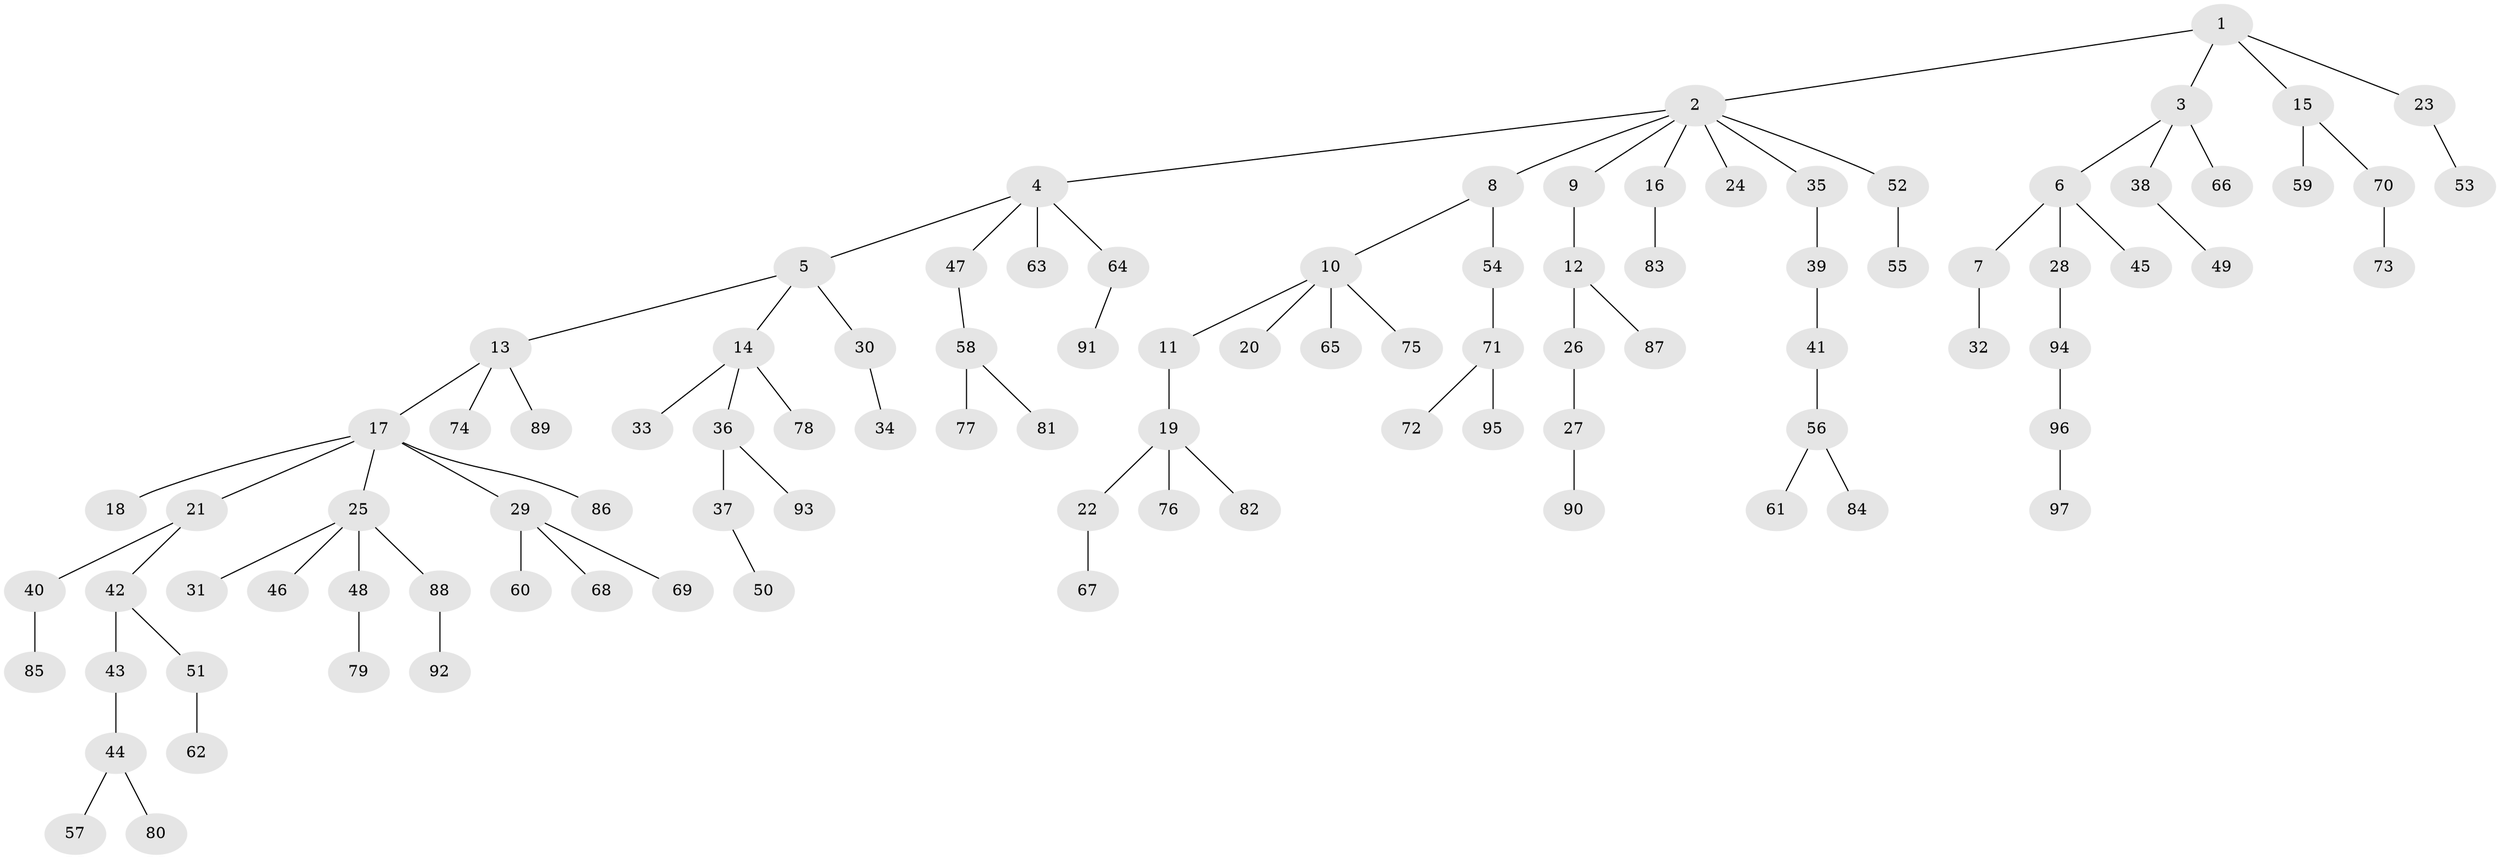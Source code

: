 // original degree distribution, {4: 0.050724637681159424, 9: 0.007246376811594203, 5: 0.043478260869565216, 3: 0.09420289855072464, 2: 0.2971014492753623, 6: 0.014492753623188406, 7: 0.007246376811594203, 1: 0.4855072463768116}
// Generated by graph-tools (version 1.1) at 2025/51/03/04/25 22:51:29]
// undirected, 97 vertices, 96 edges
graph export_dot {
  node [color=gray90,style=filled];
  1;
  2;
  3;
  4;
  5;
  6;
  7;
  8;
  9;
  10;
  11;
  12;
  13;
  14;
  15;
  16;
  17;
  18;
  19;
  20;
  21;
  22;
  23;
  24;
  25;
  26;
  27;
  28;
  29;
  30;
  31;
  32;
  33;
  34;
  35;
  36;
  37;
  38;
  39;
  40;
  41;
  42;
  43;
  44;
  45;
  46;
  47;
  48;
  49;
  50;
  51;
  52;
  53;
  54;
  55;
  56;
  57;
  58;
  59;
  60;
  61;
  62;
  63;
  64;
  65;
  66;
  67;
  68;
  69;
  70;
  71;
  72;
  73;
  74;
  75;
  76;
  77;
  78;
  79;
  80;
  81;
  82;
  83;
  84;
  85;
  86;
  87;
  88;
  89;
  90;
  91;
  92;
  93;
  94;
  95;
  96;
  97;
  1 -- 2 [weight=1.0];
  1 -- 3 [weight=1.0];
  1 -- 15 [weight=1.0];
  1 -- 23 [weight=1.0];
  2 -- 4 [weight=1.0];
  2 -- 8 [weight=1.0];
  2 -- 9 [weight=1.0];
  2 -- 16 [weight=1.0];
  2 -- 24 [weight=1.0];
  2 -- 35 [weight=1.0];
  2 -- 52 [weight=1.0];
  3 -- 6 [weight=1.0];
  3 -- 38 [weight=1.0];
  3 -- 66 [weight=1.0];
  4 -- 5 [weight=1.0];
  4 -- 47 [weight=1.0];
  4 -- 63 [weight=1.0];
  4 -- 64 [weight=1.0];
  5 -- 13 [weight=1.0];
  5 -- 14 [weight=1.0];
  5 -- 30 [weight=1.0];
  6 -- 7 [weight=1.0];
  6 -- 28 [weight=1.0];
  6 -- 45 [weight=1.0];
  7 -- 32 [weight=1.0];
  8 -- 10 [weight=1.0];
  8 -- 54 [weight=1.0];
  9 -- 12 [weight=1.0];
  10 -- 11 [weight=1.0];
  10 -- 20 [weight=1.0];
  10 -- 65 [weight=1.0];
  10 -- 75 [weight=1.0];
  11 -- 19 [weight=1.0];
  12 -- 26 [weight=1.0];
  12 -- 87 [weight=1.0];
  13 -- 17 [weight=1.0];
  13 -- 74 [weight=1.0];
  13 -- 89 [weight=1.0];
  14 -- 33 [weight=1.0];
  14 -- 36 [weight=1.0];
  14 -- 78 [weight=1.0];
  15 -- 59 [weight=1.0];
  15 -- 70 [weight=1.0];
  16 -- 83 [weight=1.0];
  17 -- 18 [weight=1.0];
  17 -- 21 [weight=1.0];
  17 -- 25 [weight=1.0];
  17 -- 29 [weight=1.0];
  17 -- 86 [weight=1.0];
  19 -- 22 [weight=1.0];
  19 -- 76 [weight=1.0];
  19 -- 82 [weight=1.0];
  21 -- 40 [weight=1.0];
  21 -- 42 [weight=1.0];
  22 -- 67 [weight=1.0];
  23 -- 53 [weight=1.0];
  25 -- 31 [weight=1.0];
  25 -- 46 [weight=1.0];
  25 -- 48 [weight=1.0];
  25 -- 88 [weight=1.0];
  26 -- 27 [weight=1.0];
  27 -- 90 [weight=1.0];
  28 -- 94 [weight=1.0];
  29 -- 60 [weight=1.0];
  29 -- 68 [weight=1.0];
  29 -- 69 [weight=1.0];
  30 -- 34 [weight=1.0];
  35 -- 39 [weight=1.0];
  36 -- 37 [weight=1.0];
  36 -- 93 [weight=1.0];
  37 -- 50 [weight=1.0];
  38 -- 49 [weight=1.0];
  39 -- 41 [weight=1.0];
  40 -- 85 [weight=1.0];
  41 -- 56 [weight=1.0];
  42 -- 43 [weight=1.0];
  42 -- 51 [weight=1.0];
  43 -- 44 [weight=1.0];
  44 -- 57 [weight=1.0];
  44 -- 80 [weight=1.0];
  47 -- 58 [weight=1.0];
  48 -- 79 [weight=1.0];
  51 -- 62 [weight=1.0];
  52 -- 55 [weight=1.0];
  54 -- 71 [weight=1.0];
  56 -- 61 [weight=1.0];
  56 -- 84 [weight=1.0];
  58 -- 77 [weight=1.0];
  58 -- 81 [weight=1.0];
  64 -- 91 [weight=1.0];
  70 -- 73 [weight=1.0];
  71 -- 72 [weight=1.0];
  71 -- 95 [weight=1.0];
  88 -- 92 [weight=1.0];
  94 -- 96 [weight=1.0];
  96 -- 97 [weight=1.0];
}
